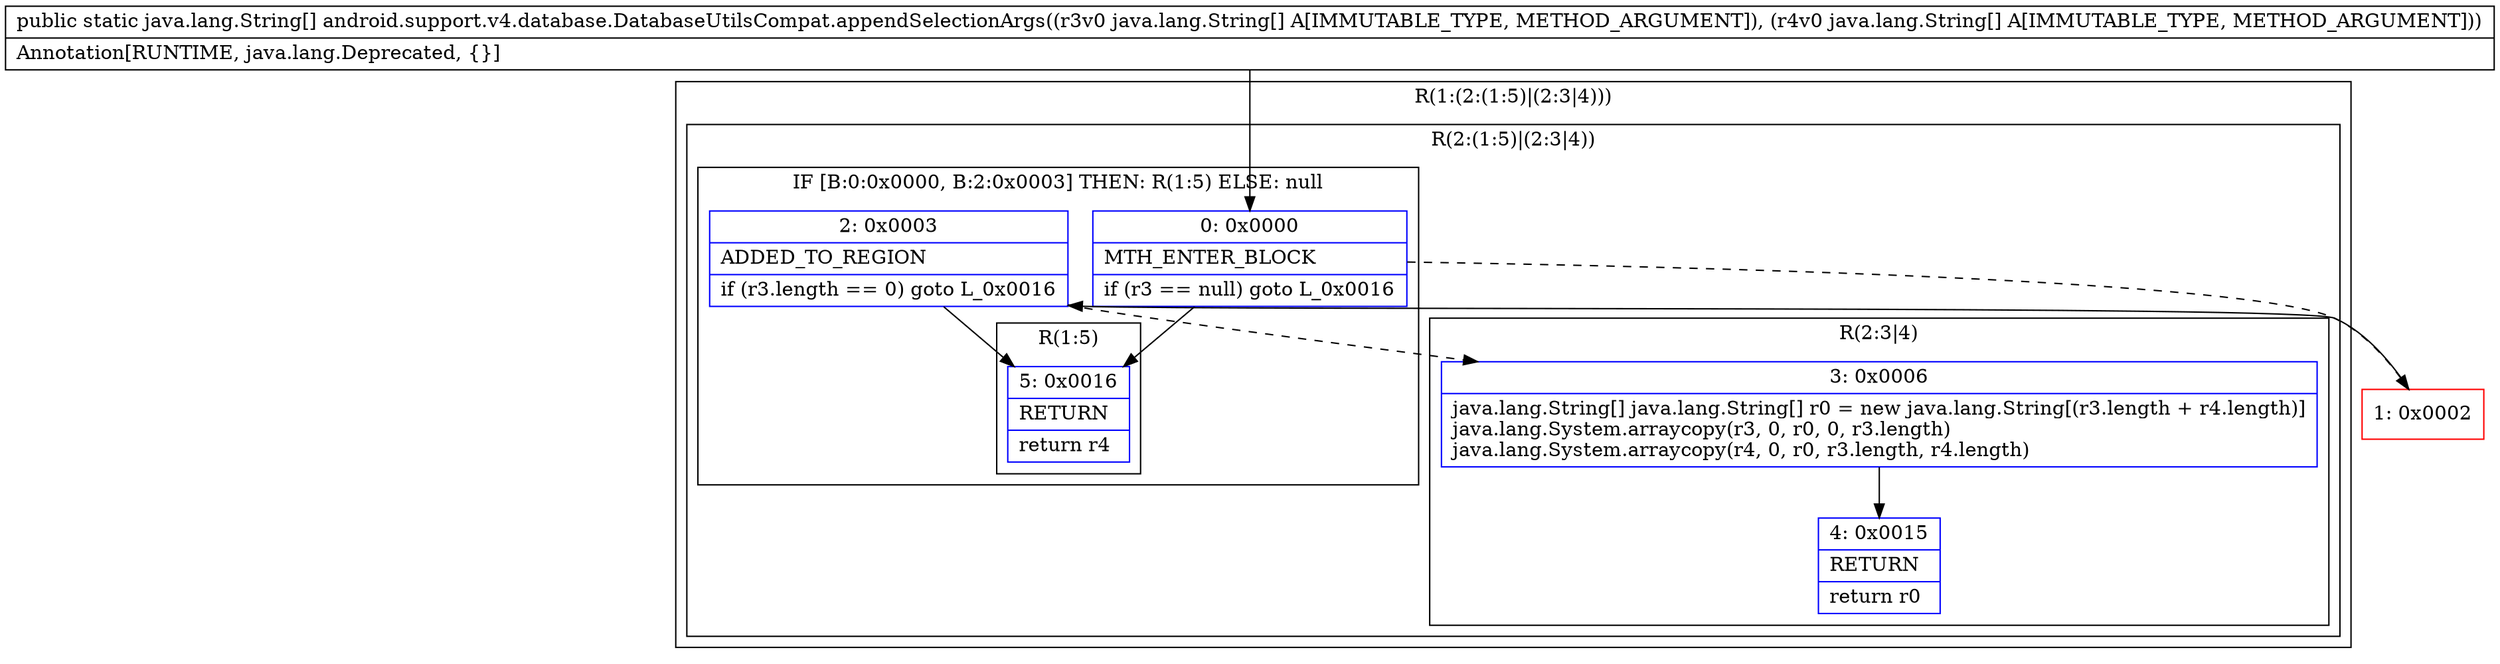 digraph "CFG forandroid.support.v4.database.DatabaseUtilsCompat.appendSelectionArgs([Ljava\/lang\/String;[Ljava\/lang\/String;)[Ljava\/lang\/String;" {
subgraph cluster_Region_851212153 {
label = "R(1:(2:(1:5)|(2:3|4)))";
node [shape=record,color=blue];
subgraph cluster_Region_884551618 {
label = "R(2:(1:5)|(2:3|4))";
node [shape=record,color=blue];
subgraph cluster_IfRegion_52065695 {
label = "IF [B:0:0x0000, B:2:0x0003] THEN: R(1:5) ELSE: null";
node [shape=record,color=blue];
Node_0 [shape=record,label="{0\:\ 0x0000|MTH_ENTER_BLOCK\l|if (r3 == null) goto L_0x0016\l}"];
Node_2 [shape=record,label="{2\:\ 0x0003|ADDED_TO_REGION\l|if (r3.length == 0) goto L_0x0016\l}"];
subgraph cluster_Region_201457428 {
label = "R(1:5)";
node [shape=record,color=blue];
Node_5 [shape=record,label="{5\:\ 0x0016|RETURN\l|return r4\l}"];
}
}
subgraph cluster_Region_561458058 {
label = "R(2:3|4)";
node [shape=record,color=blue];
Node_3 [shape=record,label="{3\:\ 0x0006|java.lang.String[] java.lang.String[] r0 = new java.lang.String[(r3.length + r4.length)]\ljava.lang.System.arraycopy(r3, 0, r0, 0, r3.length)\ljava.lang.System.arraycopy(r4, 0, r0, r3.length, r4.length)\l}"];
Node_4 [shape=record,label="{4\:\ 0x0015|RETURN\l|return r0\l}"];
}
}
}
Node_1 [shape=record,color=red,label="{1\:\ 0x0002}"];
MethodNode[shape=record,label="{public static java.lang.String[] android.support.v4.database.DatabaseUtilsCompat.appendSelectionArgs((r3v0 java.lang.String[] A[IMMUTABLE_TYPE, METHOD_ARGUMENT]), (r4v0 java.lang.String[] A[IMMUTABLE_TYPE, METHOD_ARGUMENT]))  | Annotation[RUNTIME, java.lang.Deprecated, \{\}]\l}"];
MethodNode -> Node_0;
Node_0 -> Node_1[style=dashed];
Node_0 -> Node_5;
Node_2 -> Node_3[style=dashed];
Node_2 -> Node_5;
Node_3 -> Node_4;
Node_1 -> Node_2;
}

